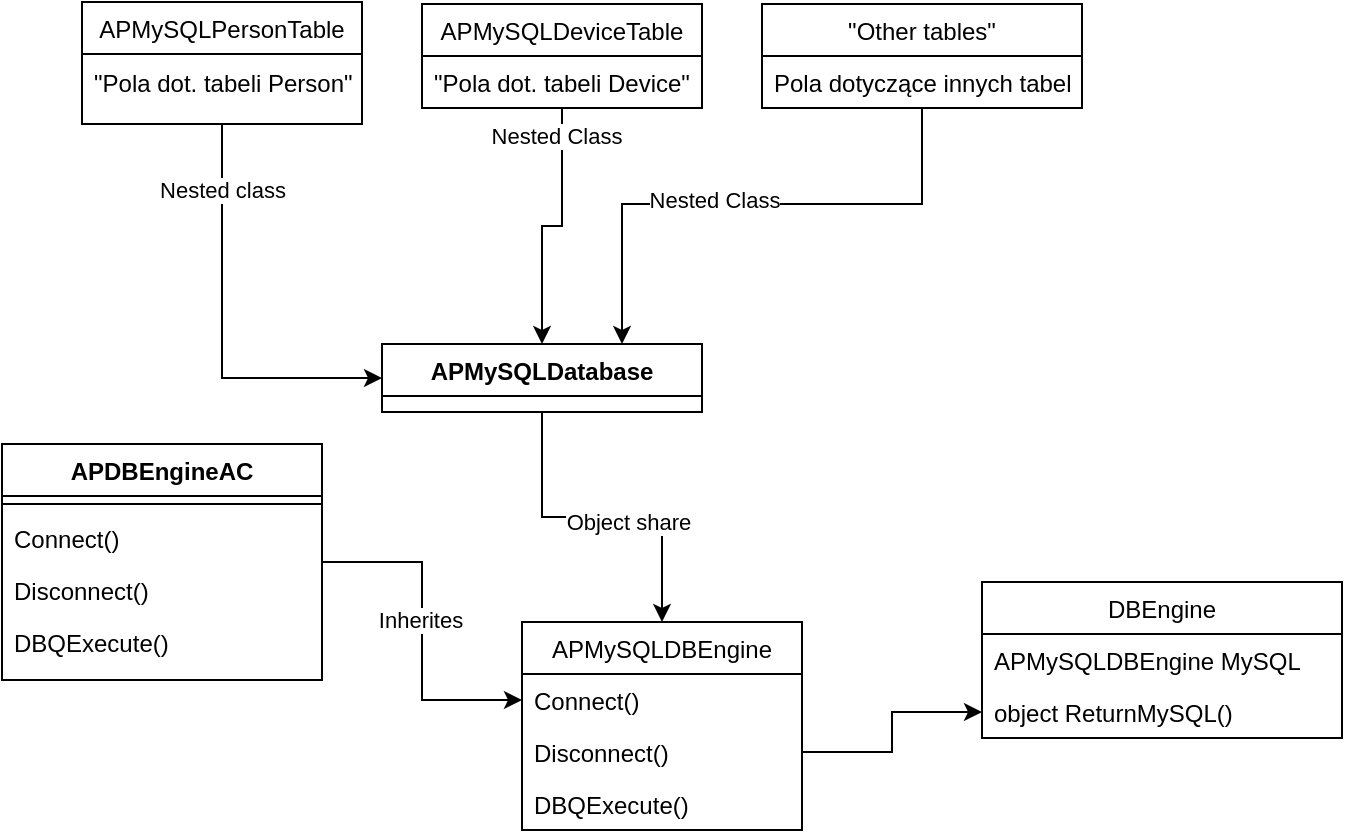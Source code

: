 <mxfile version="14.5.0" type="device"><diagram id="C5RBs43oDa-KdzZeNtuy" name="Page-1"><mxGraphModel dx="782" dy="738" grid="1" gridSize="10" guides="1" tooltips="1" connect="1" arrows="1" fold="1" page="1" pageScale="1" pageWidth="827" pageHeight="1169" math="0" shadow="0"><root><mxCell id="WIyWlLk6GJQsqaUBKTNV-0"/><mxCell id="WIyWlLk6GJQsqaUBKTNV-1" parent="WIyWlLk6GJQsqaUBKTNV-0"/><mxCell id="VruecknPog1vjer7EX3H-13" style="edgeStyle=orthogonalEdgeStyle;rounded=0;orthogonalLoop=1;jettySize=auto;html=1;entryX=0;entryY=0.5;entryDx=0;entryDy=0;" edge="1" parent="WIyWlLk6GJQsqaUBKTNV-1" source="nX2_1wHu2UmFj6Lxm29C-13" target="WlPZn6XvHuqVbUqun_JU-20"><mxGeometry relative="1" as="geometry"/></mxCell><mxCell id="VruecknPog1vjer7EX3H-14" value="Inherites" style="edgeLabel;html=1;align=center;verticalAlign=middle;resizable=0;points=[];" vertex="1" connectable="0" parent="VruecknPog1vjer7EX3H-13"><mxGeometry x="-0.073" y="-1" relative="1" as="geometry"><mxPoint as="offset"/></mxGeometry></mxCell><mxCell id="nX2_1wHu2UmFj6Lxm29C-13" value="APDBEngineAC" style="swimlane;fontStyle=1;align=center;verticalAlign=top;childLayout=stackLayout;horizontal=1;startSize=26;horizontalStack=0;resizeParent=1;resizeParentMax=0;resizeLast=0;collapsible=1;marginBottom=0;" parent="WIyWlLk6GJQsqaUBKTNV-1" vertex="1"><mxGeometry x="140" y="291" width="160" height="118" as="geometry"/></mxCell><mxCell id="nX2_1wHu2UmFj6Lxm29C-15" value="" style="line;strokeWidth=1;fillColor=none;align=left;verticalAlign=middle;spacingTop=-1;spacingLeft=3;spacingRight=3;rotatable=0;labelPosition=right;points=[];portConstraint=eastwest;" parent="nX2_1wHu2UmFj6Lxm29C-13" vertex="1"><mxGeometry y="26" width="160" height="8" as="geometry"/></mxCell><mxCell id="kybb6zkqaZTKb6gR-Q6h-0" value="Connect()" style="text;strokeColor=none;fillColor=none;align=left;verticalAlign=top;spacingLeft=4;spacingRight=4;overflow=hidden;rotatable=0;points=[[0,0.5],[1,0.5]];portConstraint=eastwest;" parent="nX2_1wHu2UmFj6Lxm29C-13" vertex="1"><mxGeometry y="34" width="160" height="26" as="geometry"/></mxCell><mxCell id="kybb6zkqaZTKb6gR-Q6h-1" value="Disconnect()" style="text;strokeColor=none;fillColor=none;align=left;verticalAlign=top;spacingLeft=4;spacingRight=4;overflow=hidden;rotatable=0;points=[[0,0.5],[1,0.5]];portConstraint=eastwest;" parent="nX2_1wHu2UmFj6Lxm29C-13" vertex="1"><mxGeometry y="60" width="160" height="26" as="geometry"/></mxCell><mxCell id="kybb6zkqaZTKb6gR-Q6h-2" value="DBQExecute()&#10;" style="text;strokeColor=none;fillColor=none;align=left;verticalAlign=top;spacingLeft=4;spacingRight=4;overflow=hidden;rotatable=0;points=[[0,0.5],[1,0.5]];portConstraint=eastwest;" parent="nX2_1wHu2UmFj6Lxm29C-13" vertex="1"><mxGeometry y="86" width="160" height="32" as="geometry"/></mxCell><mxCell id="VruecknPog1vjer7EX3H-5" style="edgeStyle=orthogonalEdgeStyle;rounded=0;orthogonalLoop=1;jettySize=auto;html=1;exitX=0.5;exitY=1;exitDx=0;exitDy=0;entryX=0;entryY=0.5;entryDx=0;entryDy=0;" edge="1" parent="WIyWlLk6GJQsqaUBKTNV-1" source="WlPZn6XvHuqVbUqun_JU-0" target="VruecknPog1vjer7EX3H-0"><mxGeometry relative="1" as="geometry"/></mxCell><mxCell id="VruecknPog1vjer7EX3H-10" value="Nested class" style="edgeLabel;html=1;align=center;verticalAlign=middle;resizable=0;points=[];" vertex="1" connectable="0" parent="VruecknPog1vjer7EX3H-5"><mxGeometry x="-0.681" relative="1" as="geometry"><mxPoint as="offset"/></mxGeometry></mxCell><mxCell id="WlPZn6XvHuqVbUqun_JU-0" value="APMySQLPersonTable" style="swimlane;fontStyle=0;childLayout=stackLayout;horizontal=1;startSize=26;fillColor=none;horizontalStack=0;resizeParent=1;resizeParentMax=0;resizeLast=0;collapsible=1;marginBottom=0;" parent="WIyWlLk6GJQsqaUBKTNV-1" vertex="1"><mxGeometry x="180" y="70" width="140" height="61" as="geometry"><mxRectangle x="240" y="600" width="120" height="26" as="alternateBounds"/></mxGeometry></mxCell><mxCell id="VruecknPog1vjer7EX3H-6" style="edgeStyle=orthogonalEdgeStyle;rounded=0;orthogonalLoop=1;jettySize=auto;html=1;entryX=0.5;entryY=0;entryDx=0;entryDy=0;" edge="1" parent="WIyWlLk6GJQsqaUBKTNV-1" source="WlPZn6XvHuqVbUqun_JU-4" target="VruecknPog1vjer7EX3H-0"><mxGeometry relative="1" as="geometry"/></mxCell><mxCell id="VruecknPog1vjer7EX3H-9" value="Nested Class" style="edgeLabel;html=1;align=center;verticalAlign=middle;resizable=0;points=[];" vertex="1" connectable="0" parent="VruecknPog1vjer7EX3H-6"><mxGeometry x="-0.781" y="-3" relative="1" as="geometry"><mxPoint as="offset"/></mxGeometry></mxCell><mxCell id="WlPZn6XvHuqVbUqun_JU-4" value="APMySQLDeviceTable" style="swimlane;fontStyle=0;childLayout=stackLayout;horizontal=1;startSize=26;fillColor=none;horizontalStack=0;resizeParent=1;resizeParentMax=0;resizeLast=0;collapsible=1;marginBottom=0;" parent="WIyWlLk6GJQsqaUBKTNV-1" vertex="1"><mxGeometry x="350" y="71" width="140" height="52" as="geometry"><mxRectangle x="420" y="600" width="110" height="26" as="alternateBounds"/></mxGeometry></mxCell><mxCell id="WlPZn6XvHuqVbUqun_JU-5" value="&quot;Pola dot. tabeli Device&quot;" style="text;strokeColor=none;fillColor=none;align=left;verticalAlign=top;spacingLeft=4;spacingRight=4;overflow=hidden;rotatable=0;points=[[0,0.5],[1,0.5]];portConstraint=eastwest;" parent="WlPZn6XvHuqVbUqun_JU-4" vertex="1"><mxGeometry y="26" width="140" height="26" as="geometry"/></mxCell><mxCell id="VruecknPog1vjer7EX3H-7" style="edgeStyle=orthogonalEdgeStyle;rounded=0;orthogonalLoop=1;jettySize=auto;html=1;entryX=0.75;entryY=0;entryDx=0;entryDy=0;" edge="1" parent="WIyWlLk6GJQsqaUBKTNV-1" source="WlPZn6XvHuqVbUqun_JU-8" target="VruecknPog1vjer7EX3H-0"><mxGeometry relative="1" as="geometry"><Array as="points"><mxPoint x="600" y="171"/><mxPoint x="450" y="171"/></Array></mxGeometry></mxCell><mxCell id="VruecknPog1vjer7EX3H-8" value="Nested Class" style="edgeLabel;html=1;align=center;verticalAlign=middle;resizable=0;points=[];" vertex="1" connectable="0" parent="VruecknPog1vjer7EX3H-7"><mxGeometry x="0.134" y="-2" relative="1" as="geometry"><mxPoint as="offset"/></mxGeometry></mxCell><mxCell id="WlPZn6XvHuqVbUqun_JU-8" value="&quot;Other tables&quot;" style="swimlane;fontStyle=0;childLayout=stackLayout;horizontal=1;startSize=26;fillColor=none;horizontalStack=0;resizeParent=1;resizeParentMax=0;resizeLast=0;collapsible=1;marginBottom=0;" parent="WIyWlLk6GJQsqaUBKTNV-1" vertex="1"><mxGeometry x="520" y="71" width="160" height="52" as="geometry"><mxRectangle x="610" y="550" width="110" height="26" as="alternateBounds"/></mxGeometry></mxCell><mxCell id="WlPZn6XvHuqVbUqun_JU-9" value="Pola dotyczące innych tabel" style="text;strokeColor=none;fillColor=none;align=left;verticalAlign=top;spacingLeft=4;spacingRight=4;overflow=hidden;rotatable=0;points=[[0,0.5],[1,0.5]];portConstraint=eastwest;" parent="WlPZn6XvHuqVbUqun_JU-8" vertex="1"><mxGeometry y="26" width="160" height="26" as="geometry"/></mxCell><mxCell id="0euKmjLSbyCErO-Yinb6-0" value="APMySQLDBEngine" style="swimlane;fontStyle=0;childLayout=stackLayout;horizontal=1;startSize=26;fillColor=none;horizontalStack=0;resizeParent=1;resizeParentMax=0;resizeLast=0;collapsible=1;marginBottom=0;" parent="WIyWlLk6GJQsqaUBKTNV-1" vertex="1"><mxGeometry x="400" y="380" width="140" height="104" as="geometry"/></mxCell><mxCell id="WlPZn6XvHuqVbUqun_JU-20" value="Connect()" style="text;strokeColor=none;fillColor=none;align=left;verticalAlign=top;spacingLeft=4;spacingRight=4;overflow=hidden;rotatable=0;points=[[0,0.5],[1,0.5]];portConstraint=eastwest;" parent="0euKmjLSbyCErO-Yinb6-0" vertex="1"><mxGeometry y="26" width="140" height="26" as="geometry"/></mxCell><mxCell id="WlPZn6XvHuqVbUqun_JU-21" value="Disconnect()" style="text;strokeColor=none;fillColor=none;align=left;verticalAlign=top;spacingLeft=4;spacingRight=4;overflow=hidden;rotatable=0;points=[[0,0.5],[1,0.5]];portConstraint=eastwest;" parent="0euKmjLSbyCErO-Yinb6-0" vertex="1"><mxGeometry y="52" width="140" height="26" as="geometry"/></mxCell><mxCell id="VruecknPog1vjer7EX3H-18" value="DBQExecute()&#10;" style="text;strokeColor=none;fillColor=none;align=left;verticalAlign=top;spacingLeft=4;spacingRight=4;overflow=hidden;rotatable=0;points=[[0,0.5],[1,0.5]];portConstraint=eastwest;" vertex="1" parent="0euKmjLSbyCErO-Yinb6-0"><mxGeometry y="78" width="140" height="26" as="geometry"/></mxCell><mxCell id="VruecknPog1vjer7EX3H-15" style="edgeStyle=orthogonalEdgeStyle;rounded=0;orthogonalLoop=1;jettySize=auto;html=1;entryX=0.5;entryY=0;entryDx=0;entryDy=0;" edge="1" parent="WIyWlLk6GJQsqaUBKTNV-1" source="VruecknPog1vjer7EX3H-0" target="0euKmjLSbyCErO-Yinb6-0"><mxGeometry relative="1" as="geometry"/></mxCell><mxCell id="VruecknPog1vjer7EX3H-16" value="Object share" style="edgeLabel;html=1;align=center;verticalAlign=middle;resizable=0;points=[];" vertex="1" connectable="0" parent="VruecknPog1vjer7EX3H-15"><mxGeometry x="0.158" y="-1" relative="1" as="geometry"><mxPoint y="1" as="offset"/></mxGeometry></mxCell><mxCell id="VruecknPog1vjer7EX3H-0" value="APMySQLDatabase" style="swimlane;fontStyle=1;align=center;verticalAlign=top;childLayout=stackLayout;horizontal=1;startSize=26;horizontalStack=0;resizeParent=1;resizeParentMax=0;resizeLast=0;collapsible=1;marginBottom=0;" vertex="1" parent="WIyWlLk6GJQsqaUBKTNV-1"><mxGeometry x="330" y="241" width="160" height="34" as="geometry"/></mxCell><mxCell id="WlPZn6XvHuqVbUqun_JU-1" value="&quot;Pola dot. tabeli Person&quot;" style="text;strokeColor=none;fillColor=none;align=left;verticalAlign=top;spacingLeft=4;spacingRight=4;overflow=hidden;rotatable=0;points=[[0,0.5],[1,0.5]];portConstraint=eastwest;" parent="WIyWlLk6GJQsqaUBKTNV-1" vertex="1"><mxGeometry x="180" y="97" width="140" height="26" as="geometry"/></mxCell><mxCell id="VruecknPog1vjer7EX3H-24" value="DBEngine" style="swimlane;fontStyle=0;childLayout=stackLayout;horizontal=1;startSize=26;fillColor=none;horizontalStack=0;resizeParent=1;resizeParentMax=0;resizeLast=0;collapsible=1;marginBottom=0;" vertex="1" parent="WIyWlLk6GJQsqaUBKTNV-1"><mxGeometry x="630" y="360" width="180" height="78" as="geometry"/></mxCell><mxCell id="VruecknPog1vjer7EX3H-25" value="APMySQLDBEngine MySQL" style="text;strokeColor=none;fillColor=none;align=left;verticalAlign=top;spacingLeft=4;spacingRight=4;overflow=hidden;rotatable=0;points=[[0,0.5],[1,0.5]];portConstraint=eastwest;" vertex="1" parent="VruecknPog1vjer7EX3H-24"><mxGeometry y="26" width="180" height="26" as="geometry"/></mxCell><mxCell id="VruecknPog1vjer7EX3H-26" value="object ReturnMySQL()" style="text;strokeColor=none;fillColor=none;align=left;verticalAlign=top;spacingLeft=4;spacingRight=4;overflow=hidden;rotatable=0;points=[[0,0.5],[1,0.5]];portConstraint=eastwest;" vertex="1" parent="VruecknPog1vjer7EX3H-24"><mxGeometry y="52" width="180" height="26" as="geometry"/></mxCell><mxCell id="VruecknPog1vjer7EX3H-28" style="edgeStyle=orthogonalEdgeStyle;rounded=0;orthogonalLoop=1;jettySize=auto;html=1;" edge="1" parent="WIyWlLk6GJQsqaUBKTNV-1" source="WlPZn6XvHuqVbUqun_JU-21" target="VruecknPog1vjer7EX3H-26"><mxGeometry relative="1" as="geometry"/></mxCell></root></mxGraphModel></diagram></mxfile>